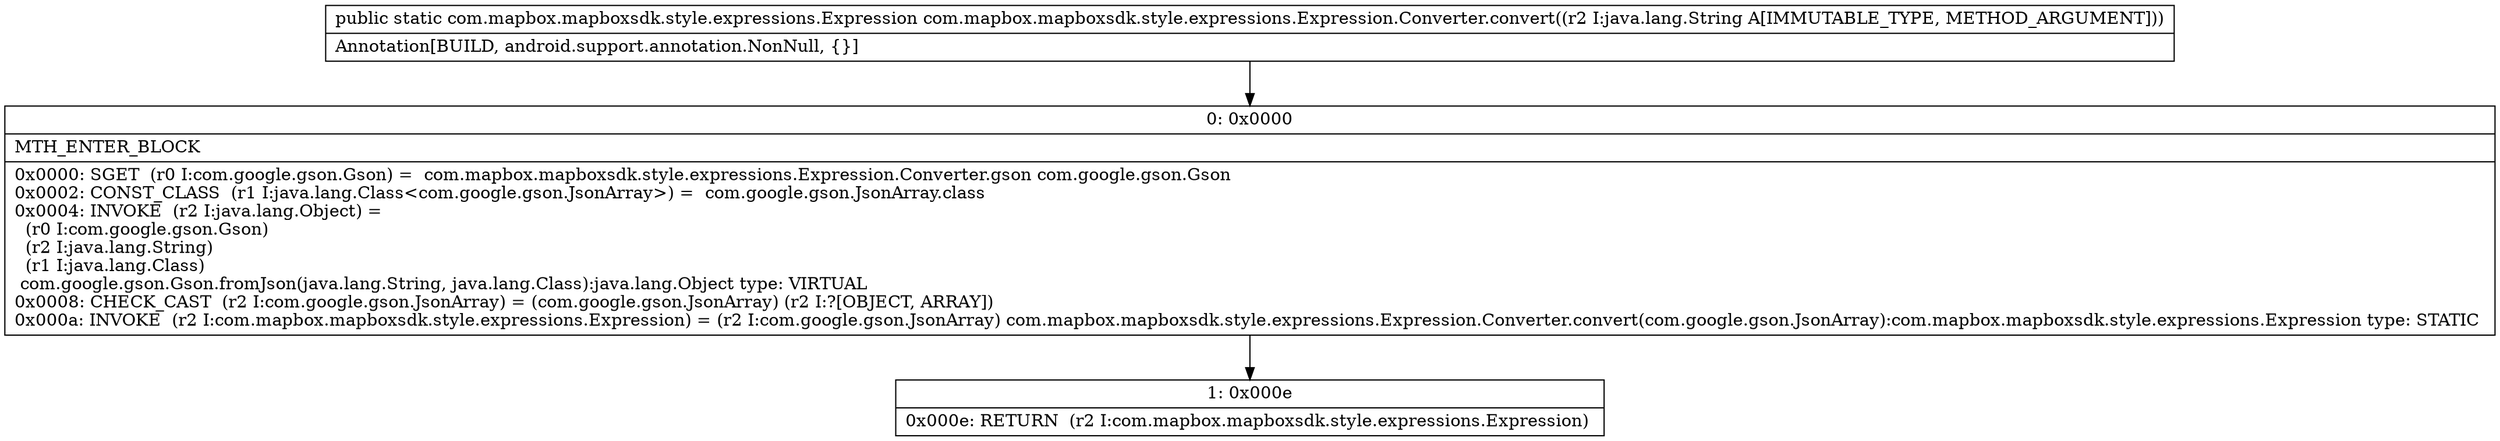 digraph "CFG forcom.mapbox.mapboxsdk.style.expressions.Expression.Converter.convert(Ljava\/lang\/String;)Lcom\/mapbox\/mapboxsdk\/style\/expressions\/Expression;" {
Node_0 [shape=record,label="{0\:\ 0x0000|MTH_ENTER_BLOCK\l|0x0000: SGET  (r0 I:com.google.gson.Gson) =  com.mapbox.mapboxsdk.style.expressions.Expression.Converter.gson com.google.gson.Gson \l0x0002: CONST_CLASS  (r1 I:java.lang.Class\<com.google.gson.JsonArray\>) =  com.google.gson.JsonArray.class \l0x0004: INVOKE  (r2 I:java.lang.Object) = \l  (r0 I:com.google.gson.Gson)\l  (r2 I:java.lang.String)\l  (r1 I:java.lang.Class)\l com.google.gson.Gson.fromJson(java.lang.String, java.lang.Class):java.lang.Object type: VIRTUAL \l0x0008: CHECK_CAST  (r2 I:com.google.gson.JsonArray) = (com.google.gson.JsonArray) (r2 I:?[OBJECT, ARRAY]) \l0x000a: INVOKE  (r2 I:com.mapbox.mapboxsdk.style.expressions.Expression) = (r2 I:com.google.gson.JsonArray) com.mapbox.mapboxsdk.style.expressions.Expression.Converter.convert(com.google.gson.JsonArray):com.mapbox.mapboxsdk.style.expressions.Expression type: STATIC \l}"];
Node_1 [shape=record,label="{1\:\ 0x000e|0x000e: RETURN  (r2 I:com.mapbox.mapboxsdk.style.expressions.Expression) \l}"];
MethodNode[shape=record,label="{public static com.mapbox.mapboxsdk.style.expressions.Expression com.mapbox.mapboxsdk.style.expressions.Expression.Converter.convert((r2 I:java.lang.String A[IMMUTABLE_TYPE, METHOD_ARGUMENT]))  | Annotation[BUILD, android.support.annotation.NonNull, \{\}]\l}"];
MethodNode -> Node_0;
Node_0 -> Node_1;
}

